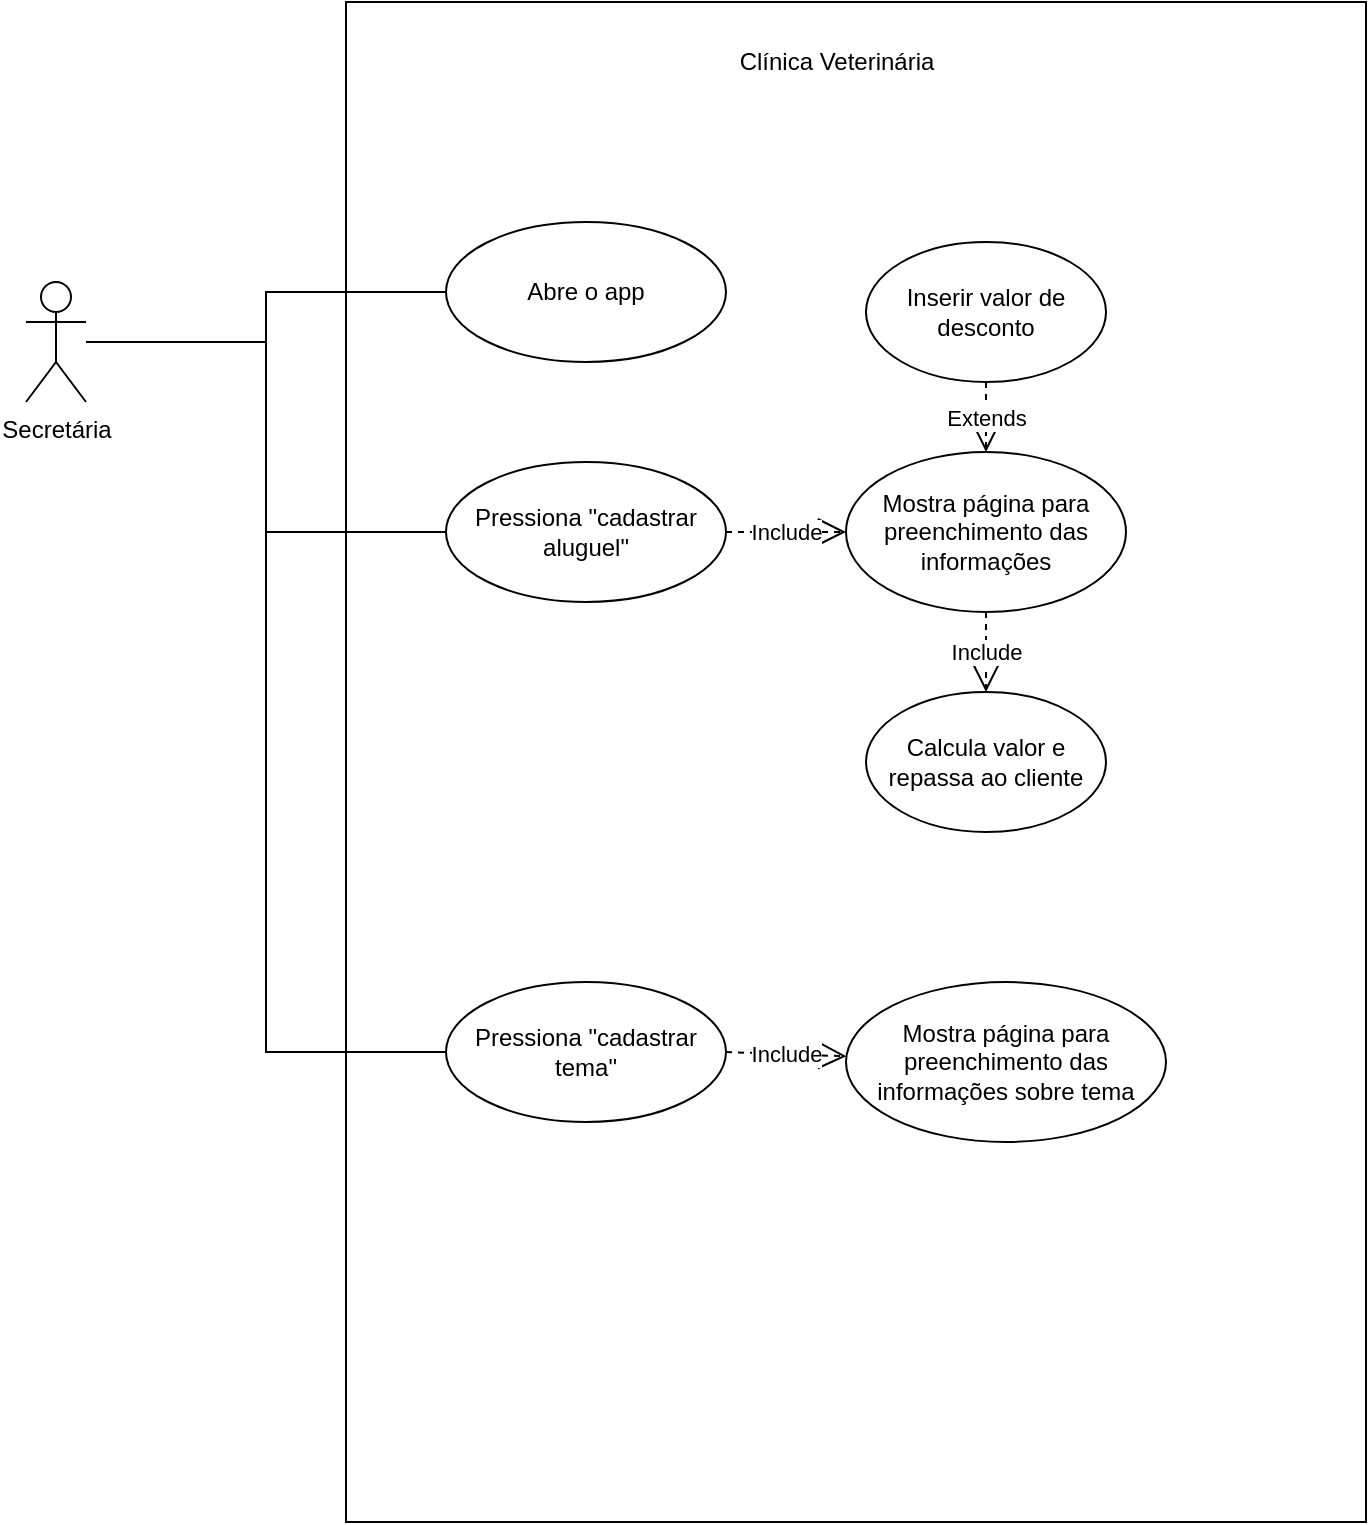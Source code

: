 <mxfile version="15.8.3" type="github">
  <diagram id="bXOPdAX9LjC5gCEiIVEe" name="Page-1">
    <mxGraphModel dx="868" dy="496" grid="1" gridSize="10" guides="1" tooltips="1" connect="1" arrows="1" fold="1" page="1" pageScale="1" pageWidth="1169" pageHeight="827" math="0" shadow="0">
      <root>
        <mxCell id="0" />
        <mxCell id="1" parent="0" />
        <mxCell id="YqHG3YTXAIpPQzGmgxSc-2" value="" style="html=1;" vertex="1" parent="1">
          <mxGeometry x="230" y="50" width="510" height="760" as="geometry" />
        </mxCell>
        <mxCell id="YqHG3YTXAIpPQzGmgxSc-3" value="Pressiona &quot;cadastrar aluguel&quot;" style="ellipse;whiteSpace=wrap;html=1;" vertex="1" parent="1">
          <mxGeometry x="280" y="280" width="140" height="70" as="geometry" />
        </mxCell>
        <mxCell id="YqHG3YTXAIpPQzGmgxSc-4" value="Clínica Veterinária" style="text;html=1;resizable=0;autosize=1;align=center;verticalAlign=middle;points=[];fillColor=none;strokeColor=none;rounded=0;" vertex="1" parent="1">
          <mxGeometry x="420" y="70" width="110" height="20" as="geometry" />
        </mxCell>
        <mxCell id="YqHG3YTXAIpPQzGmgxSc-5" value="Mostra página para preenchimento das informações" style="ellipse;whiteSpace=wrap;html=1;" vertex="1" parent="1">
          <mxGeometry x="480" y="275" width="140" height="80" as="geometry" />
        </mxCell>
        <mxCell id="YqHG3YTXAIpPQzGmgxSc-6" value="Include" style="endArrow=open;endSize=12;dashed=1;html=1;rounded=0;exitX=1;exitY=0.5;exitDx=0;exitDy=0;entryX=0;entryY=0.5;entryDx=0;entryDy=0;" edge="1" parent="1" source="YqHG3YTXAIpPQzGmgxSc-3" target="YqHG3YTXAIpPQzGmgxSc-5">
          <mxGeometry width="160" relative="1" as="geometry">
            <mxPoint x="420" y="260" as="sourcePoint" />
            <mxPoint x="580" y="260" as="targetPoint" />
            <Array as="points" />
          </mxGeometry>
        </mxCell>
        <mxCell id="YqHG3YTXAIpPQzGmgxSc-9" value="Inserir valor de desconto" style="ellipse;whiteSpace=wrap;html=1;" vertex="1" parent="1">
          <mxGeometry x="490" y="170" width="120" height="70" as="geometry" />
        </mxCell>
        <mxCell id="YqHG3YTXAIpPQzGmgxSc-10" value="Extends" style="endArrow=open;endSize=12;dashed=1;html=1;rounded=0;" edge="1" parent="1" source="YqHG3YTXAIpPQzGmgxSc-9" target="YqHG3YTXAIpPQzGmgxSc-5">
          <mxGeometry width="160" relative="1" as="geometry">
            <mxPoint x="580" y="260" as="sourcePoint" />
            <mxPoint x="740" y="260" as="targetPoint" />
          </mxGeometry>
        </mxCell>
        <mxCell id="YqHG3YTXAIpPQzGmgxSc-21" style="edgeStyle=orthogonalEdgeStyle;rounded=0;orthogonalLoop=1;jettySize=auto;html=1;entryX=0;entryY=0.5;entryDx=0;entryDy=0;endArrow=none;endFill=0;" edge="1" parent="1" source="YqHG3YTXAIpPQzGmgxSc-23" target="YqHG3YTXAIpPQzGmgxSc-3">
          <mxGeometry relative="1" as="geometry" />
        </mxCell>
        <mxCell id="YqHG3YTXAIpPQzGmgxSc-29" style="edgeStyle=orthogonalEdgeStyle;rounded=0;orthogonalLoop=1;jettySize=auto;html=1;entryX=0;entryY=0.5;entryDx=0;entryDy=0;endArrow=none;endFill=0;" edge="1" parent="1" source="YqHG3YTXAIpPQzGmgxSc-23" target="YqHG3YTXAIpPQzGmgxSc-28">
          <mxGeometry relative="1" as="geometry" />
        </mxCell>
        <mxCell id="YqHG3YTXAIpPQzGmgxSc-32" style="edgeStyle=orthogonalEdgeStyle;rounded=0;orthogonalLoop=1;jettySize=auto;html=1;entryX=0;entryY=0.5;entryDx=0;entryDy=0;endArrow=none;endFill=0;" edge="1" parent="1" source="YqHG3YTXAIpPQzGmgxSc-23" target="YqHG3YTXAIpPQzGmgxSc-30">
          <mxGeometry relative="1" as="geometry" />
        </mxCell>
        <mxCell id="YqHG3YTXAIpPQzGmgxSc-23" value="Secretária" style="shape=umlActor;verticalLabelPosition=bottom;verticalAlign=top;html=1;" vertex="1" parent="1">
          <mxGeometry x="70" y="190" width="30" height="60" as="geometry" />
        </mxCell>
        <mxCell id="YqHG3YTXAIpPQzGmgxSc-28" value="Abre o app" style="ellipse;whiteSpace=wrap;html=1;" vertex="1" parent="1">
          <mxGeometry x="280" y="160" width="140" height="70" as="geometry" />
        </mxCell>
        <mxCell id="YqHG3YTXAIpPQzGmgxSc-30" value="Pressiona &quot;cadastrar tema&quot;" style="ellipse;whiteSpace=wrap;html=1;" vertex="1" parent="1">
          <mxGeometry x="280" y="540" width="140" height="70" as="geometry" />
        </mxCell>
        <mxCell id="YqHG3YTXAIpPQzGmgxSc-31" value="Mostra página para preenchimento das informações sobre tema" style="ellipse;whiteSpace=wrap;html=1;" vertex="1" parent="1">
          <mxGeometry x="480" y="540" width="160" height="80" as="geometry" />
        </mxCell>
        <mxCell id="YqHG3YTXAIpPQzGmgxSc-33" value="Include" style="endArrow=open;endSize=12;dashed=1;html=1;rounded=0;exitX=1;exitY=0.5;exitDx=0;exitDy=0;" edge="1" parent="1" source="YqHG3YTXAIpPQzGmgxSc-30" target="YqHG3YTXAIpPQzGmgxSc-31">
          <mxGeometry width="160" relative="1" as="geometry">
            <mxPoint x="430" y="240" as="sourcePoint" />
            <mxPoint x="530" y="205" as="targetPoint" />
            <Array as="points" />
          </mxGeometry>
        </mxCell>
        <mxCell id="YqHG3YTXAIpPQzGmgxSc-35" value="Calcula valor e repassa ao cliente" style="ellipse;whiteSpace=wrap;html=1;" vertex="1" parent="1">
          <mxGeometry x="490" y="395" width="120" height="70" as="geometry" />
        </mxCell>
        <mxCell id="YqHG3YTXAIpPQzGmgxSc-36" value="Include" style="endArrow=open;endSize=12;dashed=1;html=1;rounded=0;exitX=0.5;exitY=1;exitDx=0;exitDy=0;entryX=0.5;entryY=0;entryDx=0;entryDy=0;" edge="1" parent="1" source="YqHG3YTXAIpPQzGmgxSc-5" target="YqHG3YTXAIpPQzGmgxSc-35">
          <mxGeometry width="160" relative="1" as="geometry">
            <mxPoint x="430" y="325" as="sourcePoint" />
            <mxPoint x="490" y="325" as="targetPoint" />
            <Array as="points" />
          </mxGeometry>
        </mxCell>
      </root>
    </mxGraphModel>
  </diagram>
</mxfile>
